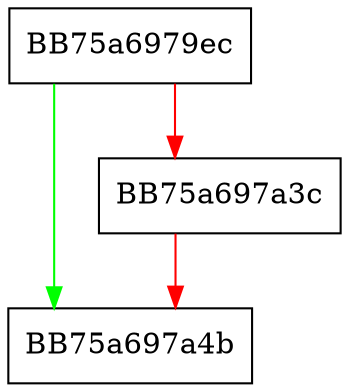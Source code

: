 digraph IsMsi {
  node [shape="box"];
  graph [splines=ortho];
  BB75a6979ec -> BB75a697a4b [color="green"];
  BB75a6979ec -> BB75a697a3c [color="red"];
  BB75a697a3c -> BB75a697a4b [color="red"];
}